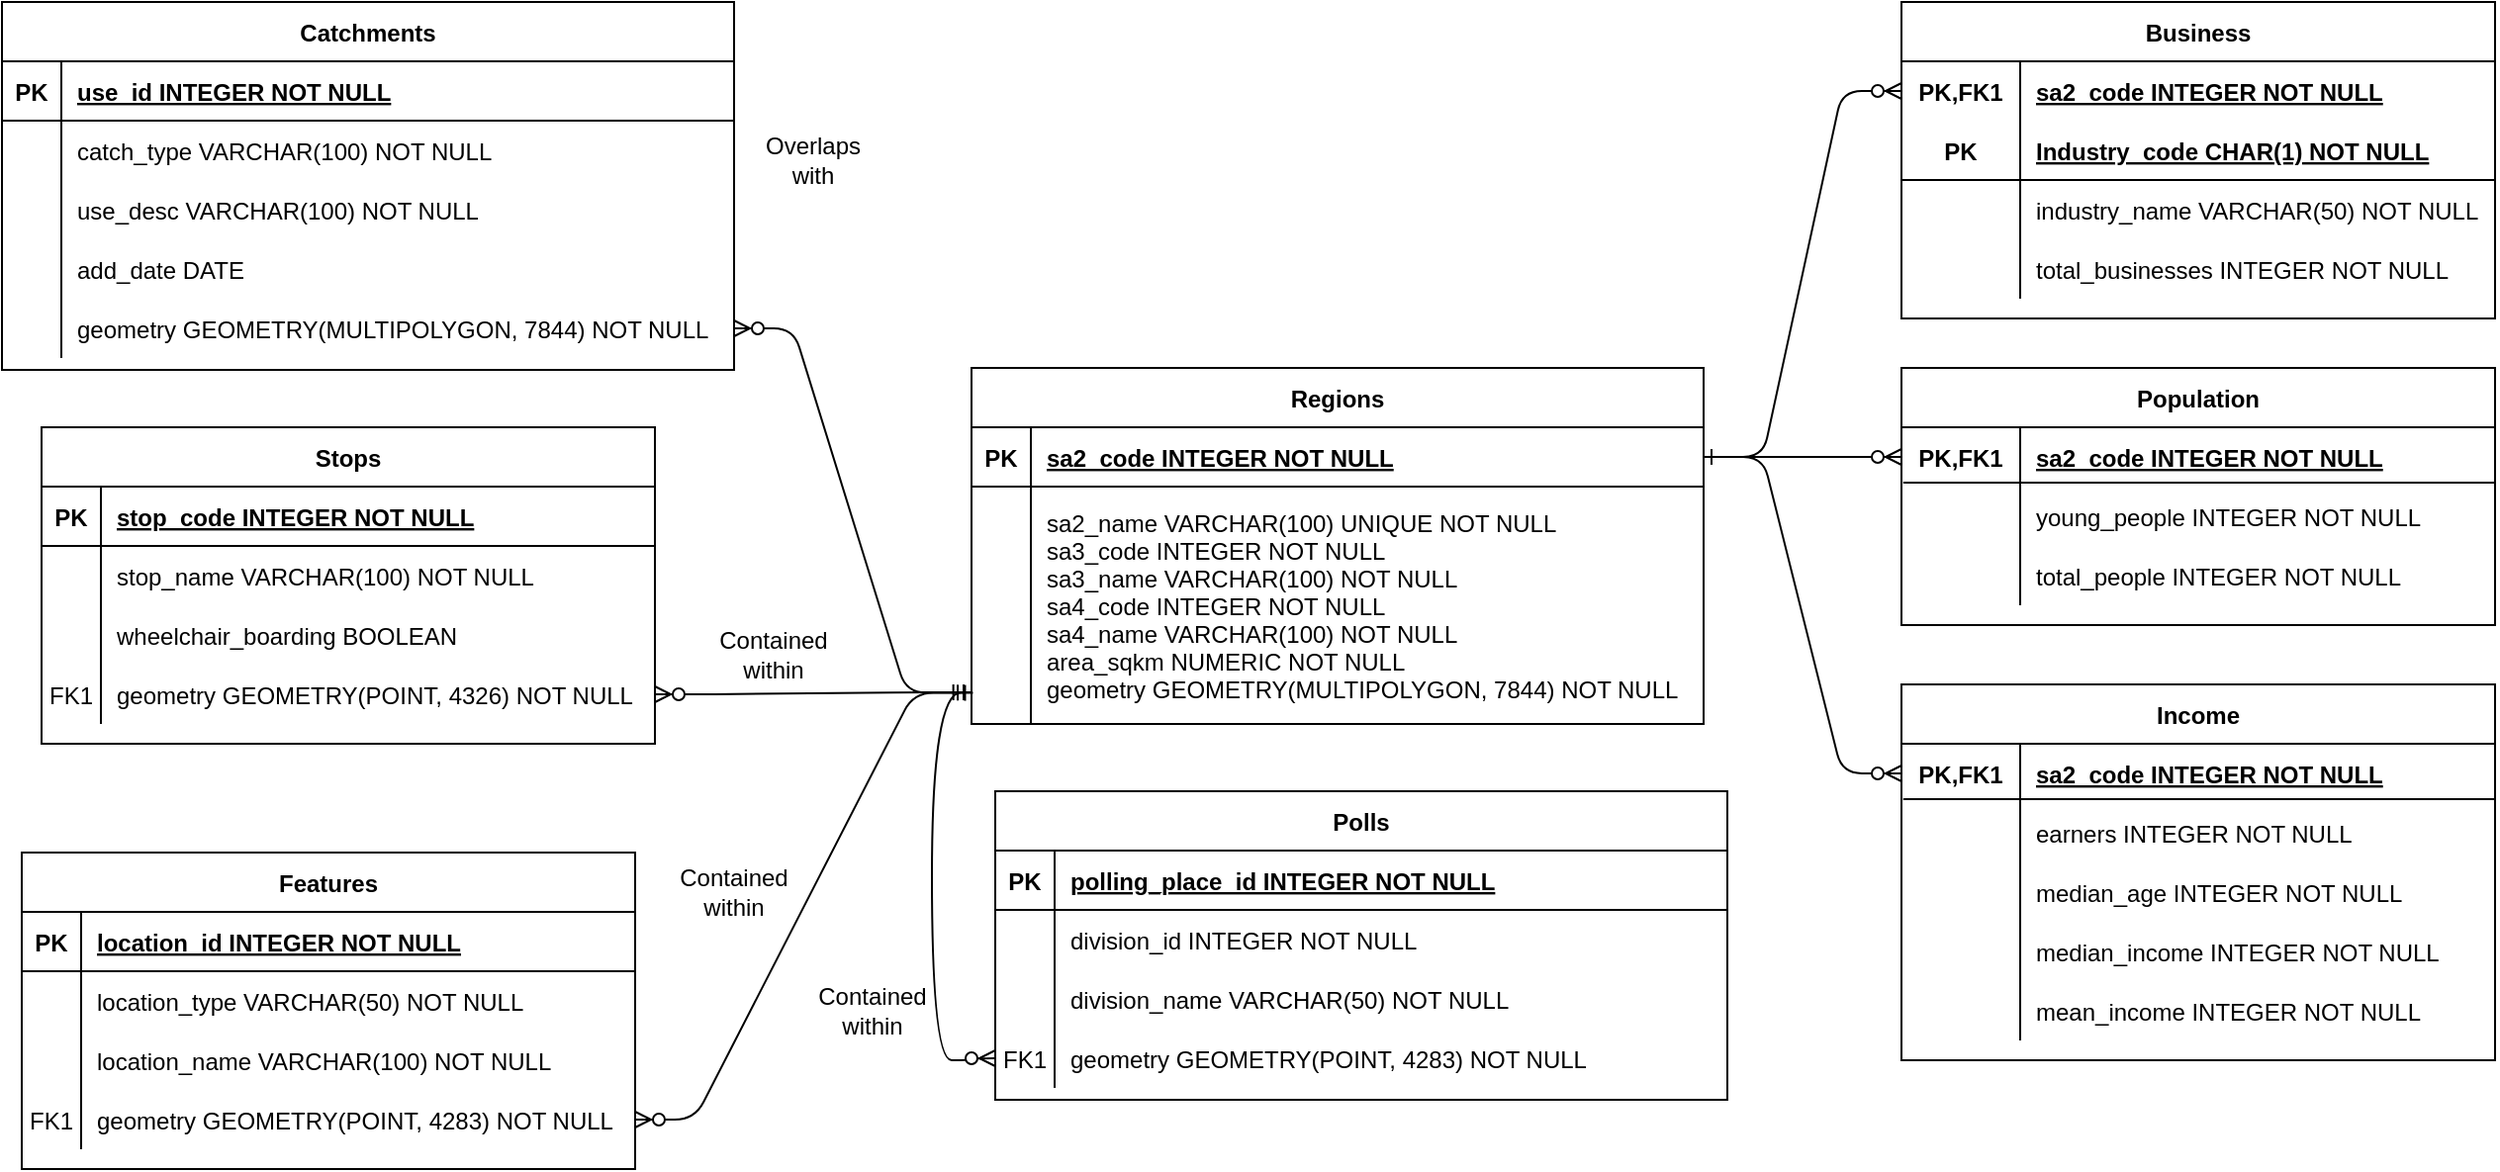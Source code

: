 <mxfile version="21.3.2" type="device">
  <diagram id="R2lEEEUBdFMjLlhIrx00" name="Page-1">
    <mxGraphModel dx="1089" dy="834" grid="1" gridSize="10" guides="1" tooltips="1" connect="1" arrows="1" fold="1" page="1" pageScale="1" pageWidth="1654" pageHeight="1169" math="0" shadow="0" extFonts="Permanent Marker^https://fonts.googleapis.com/css?family=Permanent+Marker">
      <root>
        <mxCell id="0" />
        <mxCell id="1" parent="0" />
        <mxCell id="C-vyLk0tnHw3VtMMgP7b-1" value="" style="edgeStyle=entityRelationEdgeStyle;endArrow=ERzeroToMany;startArrow=ERone;endFill=1;startFill=0;entryX=0;entryY=0.5;entryDx=0;entryDy=0;" parent="1" source="C-vyLk0tnHw3VtMMgP7b-24" target="E_zXotkTotf-3csgCDuU-14" edge="1">
          <mxGeometry width="100" height="100" relative="1" as="geometry">
            <mxPoint x="340" y="1080" as="sourcePoint" />
            <mxPoint x="560" y="525" as="targetPoint" />
          </mxGeometry>
        </mxCell>
        <mxCell id="C-vyLk0tnHw3VtMMgP7b-23" value="Regions" style="shape=table;startSize=30;container=1;collapsible=1;childLayout=tableLayout;fixedRows=1;rowLines=0;fontStyle=1;align=center;resizeLast=1;" parent="1" vertex="1">
          <mxGeometry x="630" y="370" width="370" height="180" as="geometry" />
        </mxCell>
        <mxCell id="C-vyLk0tnHw3VtMMgP7b-24" value="" style="shape=partialRectangle;collapsible=0;dropTarget=0;pointerEvents=0;fillColor=none;points=[[0,0.5],[1,0.5]];portConstraint=eastwest;top=0;left=0;right=0;bottom=1;" parent="C-vyLk0tnHw3VtMMgP7b-23" vertex="1">
          <mxGeometry y="30" width="370" height="30" as="geometry" />
        </mxCell>
        <mxCell id="C-vyLk0tnHw3VtMMgP7b-25" value="PK" style="shape=partialRectangle;overflow=hidden;connectable=0;fillColor=none;top=0;left=0;bottom=0;right=0;fontStyle=1;" parent="C-vyLk0tnHw3VtMMgP7b-24" vertex="1">
          <mxGeometry width="30" height="30" as="geometry">
            <mxRectangle width="30" height="30" as="alternateBounds" />
          </mxGeometry>
        </mxCell>
        <mxCell id="C-vyLk0tnHw3VtMMgP7b-26" value="sa2_code INTEGER NOT NULL " style="shape=partialRectangle;overflow=hidden;connectable=0;fillColor=none;top=0;left=0;bottom=0;right=0;align=left;spacingLeft=6;fontStyle=5;" parent="C-vyLk0tnHw3VtMMgP7b-24" vertex="1">
          <mxGeometry x="30" width="340" height="30" as="geometry">
            <mxRectangle width="340" height="30" as="alternateBounds" />
          </mxGeometry>
        </mxCell>
        <mxCell id="C-vyLk0tnHw3VtMMgP7b-27" value="" style="shape=partialRectangle;collapsible=0;dropTarget=0;pointerEvents=0;fillColor=none;points=[[0,0.5],[1,0.5]];portConstraint=eastwest;top=0;left=0;right=0;bottom=0;" parent="C-vyLk0tnHw3VtMMgP7b-23" vertex="1">
          <mxGeometry y="60" width="370" height="120" as="geometry" />
        </mxCell>
        <mxCell id="C-vyLk0tnHw3VtMMgP7b-28" value="" style="shape=partialRectangle;overflow=hidden;connectable=0;fillColor=none;top=0;left=0;bottom=0;right=0;" parent="C-vyLk0tnHw3VtMMgP7b-27" vertex="1">
          <mxGeometry width="30" height="120" as="geometry">
            <mxRectangle width="30" height="120" as="alternateBounds" />
          </mxGeometry>
        </mxCell>
        <mxCell id="C-vyLk0tnHw3VtMMgP7b-29" value="sa2_name VARCHAR(100) UNIQUE NOT NULL&#xa;sa3_code INTEGER NOT NULL&#xa;sa3_name VARCHAR(100) NOT NULL&#xa;sa4_code INTEGER NOT NULL&#xa;sa4_name VARCHAR(100) NOT NULL&#xa;area_sqkm NUMERIC NOT NULL&#xa;geometry GEOMETRY(MULTIPOLYGON, 7844) NOT NULL" style="shape=partialRectangle;overflow=hidden;connectable=0;fillColor=none;top=0;left=0;bottom=0;right=0;align=left;spacingLeft=6;" parent="C-vyLk0tnHw3VtMMgP7b-27" vertex="1">
          <mxGeometry x="30" width="340" height="120" as="geometry">
            <mxRectangle width="340" height="120" as="alternateBounds" />
          </mxGeometry>
        </mxCell>
        <mxCell id="E_zXotkTotf-3csgCDuU-13" value="Business" style="shape=table;startSize=30;container=1;collapsible=1;childLayout=tableLayout;fixedRows=1;rowLines=0;fontStyle=1;align=center;resizeLast=1;" parent="1" vertex="1">
          <mxGeometry x="1100" y="185" width="300" height="160" as="geometry" />
        </mxCell>
        <mxCell id="E_zXotkTotf-3csgCDuU-14" value="" style="shape=tableRow;horizontal=0;startSize=0;swimlaneHead=0;swimlaneBody=0;fillColor=none;collapsible=0;dropTarget=0;points=[[0,0.5],[1,0.5]];portConstraint=eastwest;top=0;left=0;right=0;bottom=0;" parent="E_zXotkTotf-3csgCDuU-13" vertex="1">
          <mxGeometry y="30" width="300" height="30" as="geometry" />
        </mxCell>
        <mxCell id="E_zXotkTotf-3csgCDuU-15" value="PK,FK1" style="shape=partialRectangle;connectable=0;fillColor=none;top=0;left=0;bottom=0;right=0;fontStyle=1;overflow=hidden;" parent="E_zXotkTotf-3csgCDuU-14" vertex="1">
          <mxGeometry width="60" height="30" as="geometry">
            <mxRectangle width="60" height="30" as="alternateBounds" />
          </mxGeometry>
        </mxCell>
        <mxCell id="E_zXotkTotf-3csgCDuU-16" value="sa2_code INTEGER NOT NULL" style="shape=partialRectangle;connectable=0;fillColor=none;top=0;left=0;bottom=0;right=0;align=left;spacingLeft=6;fontStyle=5;overflow=hidden;" parent="E_zXotkTotf-3csgCDuU-14" vertex="1">
          <mxGeometry x="60" width="240" height="30" as="geometry">
            <mxRectangle width="240" height="30" as="alternateBounds" />
          </mxGeometry>
        </mxCell>
        <mxCell id="E_zXotkTotf-3csgCDuU-17" value="" style="shape=tableRow;horizontal=0;startSize=0;swimlaneHead=0;swimlaneBody=0;fillColor=none;collapsible=0;dropTarget=0;points=[[0,0.5],[1,0.5]];portConstraint=eastwest;top=0;left=0;right=0;bottom=1;" parent="E_zXotkTotf-3csgCDuU-13" vertex="1">
          <mxGeometry y="60" width="300" height="30" as="geometry" />
        </mxCell>
        <mxCell id="E_zXotkTotf-3csgCDuU-18" value="PK" style="shape=partialRectangle;connectable=0;fillColor=none;top=0;left=0;bottom=0;right=0;fontStyle=1;overflow=hidden;" parent="E_zXotkTotf-3csgCDuU-17" vertex="1">
          <mxGeometry width="60" height="30" as="geometry">
            <mxRectangle width="60" height="30" as="alternateBounds" />
          </mxGeometry>
        </mxCell>
        <mxCell id="E_zXotkTotf-3csgCDuU-19" value="Industry_code CHAR(1) NOT NULL" style="shape=partialRectangle;connectable=0;fillColor=none;top=0;left=0;bottom=0;right=0;align=left;spacingLeft=6;fontStyle=5;overflow=hidden;" parent="E_zXotkTotf-3csgCDuU-17" vertex="1">
          <mxGeometry x="60" width="240" height="30" as="geometry">
            <mxRectangle width="240" height="30" as="alternateBounds" />
          </mxGeometry>
        </mxCell>
        <mxCell id="E_zXotkTotf-3csgCDuU-20" value="" style="shape=tableRow;horizontal=0;startSize=0;swimlaneHead=0;swimlaneBody=0;fillColor=none;collapsible=0;dropTarget=0;points=[[0,0.5],[1,0.5]];portConstraint=eastwest;top=0;left=0;right=0;bottom=0;" parent="E_zXotkTotf-3csgCDuU-13" vertex="1">
          <mxGeometry y="90" width="300" height="30" as="geometry" />
        </mxCell>
        <mxCell id="E_zXotkTotf-3csgCDuU-21" value="" style="shape=partialRectangle;connectable=0;fillColor=none;top=0;left=0;bottom=0;right=0;editable=1;overflow=hidden;" parent="E_zXotkTotf-3csgCDuU-20" vertex="1">
          <mxGeometry width="60" height="30" as="geometry">
            <mxRectangle width="60" height="30" as="alternateBounds" />
          </mxGeometry>
        </mxCell>
        <mxCell id="E_zXotkTotf-3csgCDuU-22" value="industry_name VARCHAR(50) NOT NULL" style="shape=partialRectangle;connectable=0;fillColor=none;top=0;left=0;bottom=0;right=0;align=left;spacingLeft=6;overflow=hidden;" parent="E_zXotkTotf-3csgCDuU-20" vertex="1">
          <mxGeometry x="60" width="240" height="30" as="geometry">
            <mxRectangle width="240" height="30" as="alternateBounds" />
          </mxGeometry>
        </mxCell>
        <mxCell id="E_zXotkTotf-3csgCDuU-23" value="" style="shape=tableRow;horizontal=0;startSize=0;swimlaneHead=0;swimlaneBody=0;fillColor=none;collapsible=0;dropTarget=0;points=[[0,0.5],[1,0.5]];portConstraint=eastwest;top=0;left=0;right=0;bottom=0;" parent="E_zXotkTotf-3csgCDuU-13" vertex="1">
          <mxGeometry y="120" width="300" height="30" as="geometry" />
        </mxCell>
        <mxCell id="E_zXotkTotf-3csgCDuU-24" value="" style="shape=partialRectangle;connectable=0;fillColor=none;top=0;left=0;bottom=0;right=0;editable=1;overflow=hidden;" parent="E_zXotkTotf-3csgCDuU-23" vertex="1">
          <mxGeometry width="60" height="30" as="geometry">
            <mxRectangle width="60" height="30" as="alternateBounds" />
          </mxGeometry>
        </mxCell>
        <mxCell id="E_zXotkTotf-3csgCDuU-25" value="total_businesses INTEGER NOT NULL" style="shape=partialRectangle;connectable=0;fillColor=none;top=0;left=0;bottom=0;right=0;align=left;spacingLeft=6;overflow=hidden;" parent="E_zXotkTotf-3csgCDuU-23" vertex="1">
          <mxGeometry x="60" width="240" height="30" as="geometry">
            <mxRectangle width="240" height="30" as="alternateBounds" />
          </mxGeometry>
        </mxCell>
        <mxCell id="E_zXotkTotf-3csgCDuU-26" value="Stops" style="shape=table;startSize=30;container=1;collapsible=1;childLayout=tableLayout;fixedRows=1;rowLines=0;fontStyle=1;align=center;resizeLast=1;" parent="1" vertex="1">
          <mxGeometry x="160" y="400" width="310" height="160" as="geometry" />
        </mxCell>
        <mxCell id="E_zXotkTotf-3csgCDuU-27" value="" style="shape=tableRow;horizontal=0;startSize=0;swimlaneHead=0;swimlaneBody=0;fillColor=none;collapsible=0;dropTarget=0;points=[[0,0.5],[1,0.5]];portConstraint=eastwest;top=0;left=0;right=0;bottom=1;" parent="E_zXotkTotf-3csgCDuU-26" vertex="1">
          <mxGeometry y="30" width="310" height="30" as="geometry" />
        </mxCell>
        <mxCell id="E_zXotkTotf-3csgCDuU-28" value="PK" style="shape=partialRectangle;connectable=0;fillColor=none;top=0;left=0;bottom=0;right=0;fontStyle=1;overflow=hidden;" parent="E_zXotkTotf-3csgCDuU-27" vertex="1">
          <mxGeometry width="30" height="30" as="geometry">
            <mxRectangle width="30" height="30" as="alternateBounds" />
          </mxGeometry>
        </mxCell>
        <mxCell id="E_zXotkTotf-3csgCDuU-29" value="stop_code INTEGER NOT NULL" style="shape=partialRectangle;connectable=0;fillColor=none;top=0;left=0;bottom=0;right=0;align=left;spacingLeft=6;fontStyle=5;overflow=hidden;" parent="E_zXotkTotf-3csgCDuU-27" vertex="1">
          <mxGeometry x="30" width="280" height="30" as="geometry">
            <mxRectangle width="280" height="30" as="alternateBounds" />
          </mxGeometry>
        </mxCell>
        <mxCell id="E_zXotkTotf-3csgCDuU-30" value="" style="shape=tableRow;horizontal=0;startSize=0;swimlaneHead=0;swimlaneBody=0;fillColor=none;collapsible=0;dropTarget=0;points=[[0,0.5],[1,0.5]];portConstraint=eastwest;top=0;left=0;right=0;bottom=0;" parent="E_zXotkTotf-3csgCDuU-26" vertex="1">
          <mxGeometry y="60" width="310" height="30" as="geometry" />
        </mxCell>
        <mxCell id="E_zXotkTotf-3csgCDuU-31" value="" style="shape=partialRectangle;connectable=0;fillColor=none;top=0;left=0;bottom=0;right=0;editable=1;overflow=hidden;" parent="E_zXotkTotf-3csgCDuU-30" vertex="1">
          <mxGeometry width="30" height="30" as="geometry">
            <mxRectangle width="30" height="30" as="alternateBounds" />
          </mxGeometry>
        </mxCell>
        <mxCell id="E_zXotkTotf-3csgCDuU-32" value="stop_name VARCHAR(100) NOT NULL" style="shape=partialRectangle;connectable=0;fillColor=none;top=0;left=0;bottom=0;right=0;align=left;spacingLeft=6;overflow=hidden;" parent="E_zXotkTotf-3csgCDuU-30" vertex="1">
          <mxGeometry x="30" width="280" height="30" as="geometry">
            <mxRectangle width="280" height="30" as="alternateBounds" />
          </mxGeometry>
        </mxCell>
        <mxCell id="E_zXotkTotf-3csgCDuU-33" value="" style="shape=tableRow;horizontal=0;startSize=0;swimlaneHead=0;swimlaneBody=0;fillColor=none;collapsible=0;dropTarget=0;points=[[0,0.5],[1,0.5]];portConstraint=eastwest;top=0;left=0;right=0;bottom=0;" parent="E_zXotkTotf-3csgCDuU-26" vertex="1">
          <mxGeometry y="90" width="310" height="30" as="geometry" />
        </mxCell>
        <mxCell id="E_zXotkTotf-3csgCDuU-34" value="" style="shape=partialRectangle;connectable=0;fillColor=none;top=0;left=0;bottom=0;right=0;editable=1;overflow=hidden;" parent="E_zXotkTotf-3csgCDuU-33" vertex="1">
          <mxGeometry width="30" height="30" as="geometry">
            <mxRectangle width="30" height="30" as="alternateBounds" />
          </mxGeometry>
        </mxCell>
        <mxCell id="E_zXotkTotf-3csgCDuU-35" value="wheelchair_boarding BOOLEAN" style="shape=partialRectangle;connectable=0;fillColor=none;top=0;left=0;bottom=0;right=0;align=left;spacingLeft=6;overflow=hidden;" parent="E_zXotkTotf-3csgCDuU-33" vertex="1">
          <mxGeometry x="30" width="280" height="30" as="geometry">
            <mxRectangle width="280" height="30" as="alternateBounds" />
          </mxGeometry>
        </mxCell>
        <mxCell id="E_zXotkTotf-3csgCDuU-36" value="" style="shape=tableRow;horizontal=0;startSize=0;swimlaneHead=0;swimlaneBody=0;fillColor=none;collapsible=0;dropTarget=0;points=[[0,0.5],[1,0.5]];portConstraint=eastwest;top=0;left=0;right=0;bottom=0;" parent="E_zXotkTotf-3csgCDuU-26" vertex="1">
          <mxGeometry y="120" width="310" height="30" as="geometry" />
        </mxCell>
        <mxCell id="E_zXotkTotf-3csgCDuU-37" value="FK1" style="shape=partialRectangle;connectable=0;fillColor=none;top=0;left=0;bottom=0;right=0;editable=1;overflow=hidden;" parent="E_zXotkTotf-3csgCDuU-36" vertex="1">
          <mxGeometry width="30" height="30" as="geometry">
            <mxRectangle width="30" height="30" as="alternateBounds" />
          </mxGeometry>
        </mxCell>
        <mxCell id="E_zXotkTotf-3csgCDuU-38" value="geometry GEOMETRY(POINT, 4326) NOT NULL" style="shape=partialRectangle;connectable=0;fillColor=none;top=0;left=0;bottom=0;right=0;align=left;spacingLeft=6;overflow=hidden;" parent="E_zXotkTotf-3csgCDuU-36" vertex="1">
          <mxGeometry x="30" width="280" height="30" as="geometry">
            <mxRectangle width="280" height="30" as="alternateBounds" />
          </mxGeometry>
        </mxCell>
        <mxCell id="E_zXotkTotf-3csgCDuU-39" value="" style="edgeStyle=entityRelationEdgeStyle;endArrow=ERzeroToMany;startArrow=ERone;endFill=1;startFill=0;entryX=1;entryY=0.5;entryDx=0;entryDy=0;exitX=0;exitY=0.867;exitDx=0;exitDy=0;exitPerimeter=0;" parent="1" source="C-vyLk0tnHw3VtMMgP7b-27" target="E_zXotkTotf-3csgCDuU-36" edge="1">
          <mxGeometry width="100" height="100" relative="1" as="geometry">
            <mxPoint x="60" y="680" as="sourcePoint" />
            <mxPoint x="120" y="760" as="targetPoint" />
          </mxGeometry>
        </mxCell>
        <mxCell id="E_zXotkTotf-3csgCDuU-40" value="Catchments" style="shape=table;startSize=30;container=1;collapsible=1;childLayout=tableLayout;fixedRows=1;rowLines=0;fontStyle=1;align=center;resizeLast=1;" parent="1" vertex="1">
          <mxGeometry x="140" y="185" width="370" height="186" as="geometry" />
        </mxCell>
        <mxCell id="E_zXotkTotf-3csgCDuU-41" value="" style="shape=tableRow;horizontal=0;startSize=0;swimlaneHead=0;swimlaneBody=0;fillColor=none;collapsible=0;dropTarget=0;points=[[0,0.5],[1,0.5]];portConstraint=eastwest;top=0;left=0;right=0;bottom=1;" parent="E_zXotkTotf-3csgCDuU-40" vertex="1">
          <mxGeometry y="30" width="370" height="30" as="geometry" />
        </mxCell>
        <mxCell id="E_zXotkTotf-3csgCDuU-42" value="PK" style="shape=partialRectangle;connectable=0;fillColor=none;top=0;left=0;bottom=0;right=0;fontStyle=1;overflow=hidden;" parent="E_zXotkTotf-3csgCDuU-41" vertex="1">
          <mxGeometry width="30" height="30" as="geometry">
            <mxRectangle width="30" height="30" as="alternateBounds" />
          </mxGeometry>
        </mxCell>
        <mxCell id="E_zXotkTotf-3csgCDuU-43" value="use_id INTEGER NOT NULL" style="shape=partialRectangle;connectable=0;fillColor=none;top=0;left=0;bottom=0;right=0;align=left;spacingLeft=6;fontStyle=5;overflow=hidden;" parent="E_zXotkTotf-3csgCDuU-41" vertex="1">
          <mxGeometry x="30" width="340" height="30" as="geometry">
            <mxRectangle width="340" height="30" as="alternateBounds" />
          </mxGeometry>
        </mxCell>
        <mxCell id="E_zXotkTotf-3csgCDuU-44" value="" style="shape=tableRow;horizontal=0;startSize=0;swimlaneHead=0;swimlaneBody=0;fillColor=none;collapsible=0;dropTarget=0;points=[[0,0.5],[1,0.5]];portConstraint=eastwest;top=0;left=0;right=0;bottom=0;" parent="E_zXotkTotf-3csgCDuU-40" vertex="1">
          <mxGeometry y="60" width="370" height="30" as="geometry" />
        </mxCell>
        <mxCell id="E_zXotkTotf-3csgCDuU-45" value="" style="shape=partialRectangle;connectable=0;fillColor=none;top=0;left=0;bottom=0;right=0;editable=1;overflow=hidden;" parent="E_zXotkTotf-3csgCDuU-44" vertex="1">
          <mxGeometry width="30" height="30" as="geometry">
            <mxRectangle width="30" height="30" as="alternateBounds" />
          </mxGeometry>
        </mxCell>
        <mxCell id="E_zXotkTotf-3csgCDuU-46" value="catch_type VARCHAR(100) NOT NULL" style="shape=partialRectangle;connectable=0;fillColor=none;top=0;left=0;bottom=0;right=0;align=left;spacingLeft=6;overflow=hidden;" parent="E_zXotkTotf-3csgCDuU-44" vertex="1">
          <mxGeometry x="30" width="340" height="30" as="geometry">
            <mxRectangle width="340" height="30" as="alternateBounds" />
          </mxGeometry>
        </mxCell>
        <mxCell id="E_zXotkTotf-3csgCDuU-47" value="" style="shape=tableRow;horizontal=0;startSize=0;swimlaneHead=0;swimlaneBody=0;fillColor=none;collapsible=0;dropTarget=0;points=[[0,0.5],[1,0.5]];portConstraint=eastwest;top=0;left=0;right=0;bottom=0;" parent="E_zXotkTotf-3csgCDuU-40" vertex="1">
          <mxGeometry y="90" width="370" height="30" as="geometry" />
        </mxCell>
        <mxCell id="E_zXotkTotf-3csgCDuU-48" value="" style="shape=partialRectangle;connectable=0;fillColor=none;top=0;left=0;bottom=0;right=0;editable=1;overflow=hidden;" parent="E_zXotkTotf-3csgCDuU-47" vertex="1">
          <mxGeometry width="30" height="30" as="geometry">
            <mxRectangle width="30" height="30" as="alternateBounds" />
          </mxGeometry>
        </mxCell>
        <mxCell id="E_zXotkTotf-3csgCDuU-49" value="use_desc VARCHAR(100) NOT NULL" style="shape=partialRectangle;connectable=0;fillColor=none;top=0;left=0;bottom=0;right=0;align=left;spacingLeft=6;overflow=hidden;" parent="E_zXotkTotf-3csgCDuU-47" vertex="1">
          <mxGeometry x="30" width="340" height="30" as="geometry">
            <mxRectangle width="340" height="30" as="alternateBounds" />
          </mxGeometry>
        </mxCell>
        <mxCell id="E_zXotkTotf-3csgCDuU-50" value="" style="shape=tableRow;horizontal=0;startSize=0;swimlaneHead=0;swimlaneBody=0;fillColor=none;collapsible=0;dropTarget=0;points=[[0,0.5],[1,0.5]];portConstraint=eastwest;top=0;left=0;right=0;bottom=0;" parent="E_zXotkTotf-3csgCDuU-40" vertex="1">
          <mxGeometry y="120" width="370" height="30" as="geometry" />
        </mxCell>
        <mxCell id="E_zXotkTotf-3csgCDuU-51" value="" style="shape=partialRectangle;connectable=0;fillColor=none;top=0;left=0;bottom=0;right=0;editable=1;overflow=hidden;" parent="E_zXotkTotf-3csgCDuU-50" vertex="1">
          <mxGeometry width="30" height="30" as="geometry">
            <mxRectangle width="30" height="30" as="alternateBounds" />
          </mxGeometry>
        </mxCell>
        <mxCell id="E_zXotkTotf-3csgCDuU-52" value="add_date DATE" style="shape=partialRectangle;connectable=0;fillColor=none;top=0;left=0;bottom=0;right=0;align=left;spacingLeft=6;overflow=hidden;" parent="E_zXotkTotf-3csgCDuU-50" vertex="1">
          <mxGeometry x="30" width="340" height="30" as="geometry">
            <mxRectangle width="340" height="30" as="alternateBounds" />
          </mxGeometry>
        </mxCell>
        <mxCell id="E_zXotkTotf-3csgCDuU-53" value="" style="shape=tableRow;horizontal=0;startSize=0;swimlaneHead=0;swimlaneBody=0;fillColor=none;collapsible=0;dropTarget=0;points=[[0,0.5],[1,0.5]];portConstraint=eastwest;top=0;left=0;right=0;bottom=0;" parent="E_zXotkTotf-3csgCDuU-40" vertex="1">
          <mxGeometry y="150" width="370" height="30" as="geometry" />
        </mxCell>
        <mxCell id="E_zXotkTotf-3csgCDuU-54" value="" style="shape=partialRectangle;connectable=0;fillColor=none;top=0;left=0;bottom=0;right=0;editable=1;overflow=hidden;" parent="E_zXotkTotf-3csgCDuU-53" vertex="1">
          <mxGeometry width="30" height="30" as="geometry">
            <mxRectangle width="30" height="30" as="alternateBounds" />
          </mxGeometry>
        </mxCell>
        <mxCell id="E_zXotkTotf-3csgCDuU-55" value="geometry GEOMETRY(MULTIPOLYGON, 7844) NOT NULL" style="shape=partialRectangle;connectable=0;fillColor=none;top=0;left=0;bottom=0;right=0;align=left;spacingLeft=6;overflow=hidden;" parent="E_zXotkTotf-3csgCDuU-53" vertex="1">
          <mxGeometry x="30" width="340" height="30" as="geometry">
            <mxRectangle width="340" height="30" as="alternateBounds" />
          </mxGeometry>
        </mxCell>
        <mxCell id="E_zXotkTotf-3csgCDuU-56" value="" style="edgeStyle=entityRelationEdgeStyle;endArrow=ERzeroToMany;startArrow=ERone;endFill=1;startFill=0;entryX=1;entryY=0.5;entryDx=0;entryDy=0;exitX=-0.008;exitY=0.868;exitDx=0;exitDy=0;exitPerimeter=0;" parent="1" source="C-vyLk0tnHw3VtMMgP7b-27" target="E_zXotkTotf-3csgCDuU-53" edge="1">
          <mxGeometry width="100" height="100" relative="1" as="geometry">
            <mxPoint x="510" y="780" as="sourcePoint" />
            <mxPoint x="430" y="780.96" as="targetPoint" />
          </mxGeometry>
        </mxCell>
        <mxCell id="E_zXotkTotf-3csgCDuU-57" value="Contained within" style="text;html=1;strokeColor=none;fillColor=none;align=center;verticalAlign=middle;whiteSpace=wrap;rounded=0;" parent="1" vertex="1">
          <mxGeometry x="500" y="500" width="60" height="30" as="geometry" />
        </mxCell>
        <mxCell id="E_zXotkTotf-3csgCDuU-58" value="Overlaps with" style="text;html=1;strokeColor=none;fillColor=none;align=center;verticalAlign=middle;whiteSpace=wrap;rounded=0;" parent="1" vertex="1">
          <mxGeometry x="520" y="250" width="60" height="30" as="geometry" />
        </mxCell>
        <mxCell id="E_zXotkTotf-3csgCDuU-72" value="Population" style="shape=table;startSize=30;container=1;collapsible=1;childLayout=tableLayout;fixedRows=1;rowLines=0;fontStyle=1;align=center;resizeLast=1;" parent="1" vertex="1">
          <mxGeometry x="1100" y="370" width="300" height="130" as="geometry" />
        </mxCell>
        <mxCell id="E_zXotkTotf-3csgCDuU-73" value="" style="shape=tableRow;horizontal=0;startSize=0;swimlaneHead=0;swimlaneBody=0;fillColor=none;collapsible=0;dropTarget=0;points=[[0,0.5],[1,0.5]];portConstraint=eastwest;top=0;left=0;right=0;bottom=0;" parent="E_zXotkTotf-3csgCDuU-72" vertex="1">
          <mxGeometry y="30" width="300" height="30" as="geometry" />
        </mxCell>
        <mxCell id="E_zXotkTotf-3csgCDuU-74" value="PK,FK1" style="shape=partialRectangle;connectable=0;fillColor=none;top=0;left=0;bottom=0;right=0;fontStyle=1;overflow=hidden;" parent="E_zXotkTotf-3csgCDuU-73" vertex="1">
          <mxGeometry width="60" height="30" as="geometry">
            <mxRectangle width="60" height="30" as="alternateBounds" />
          </mxGeometry>
        </mxCell>
        <mxCell id="E_zXotkTotf-3csgCDuU-75" value="sa2_code INTEGER NOT NULL" style="shape=partialRectangle;connectable=0;fillColor=none;top=0;left=0;bottom=0;right=0;align=left;spacingLeft=6;fontStyle=5;overflow=hidden;" parent="E_zXotkTotf-3csgCDuU-73" vertex="1">
          <mxGeometry x="60" width="240" height="30" as="geometry">
            <mxRectangle width="240" height="30" as="alternateBounds" />
          </mxGeometry>
        </mxCell>
        <mxCell id="E_zXotkTotf-3csgCDuU-79" value="" style="shape=tableRow;horizontal=0;startSize=0;swimlaneHead=0;swimlaneBody=0;fillColor=none;collapsible=0;dropTarget=0;points=[[0,0.5],[1,0.5]];portConstraint=eastwest;top=0;left=0;right=0;bottom=0;" parent="E_zXotkTotf-3csgCDuU-72" vertex="1">
          <mxGeometry y="60" width="300" height="30" as="geometry" />
        </mxCell>
        <mxCell id="E_zXotkTotf-3csgCDuU-80" value="" style="shape=partialRectangle;connectable=0;fillColor=none;top=0;left=0;bottom=0;right=0;editable=1;overflow=hidden;" parent="E_zXotkTotf-3csgCDuU-79" vertex="1">
          <mxGeometry width="60" height="30" as="geometry">
            <mxRectangle width="60" height="30" as="alternateBounds" />
          </mxGeometry>
        </mxCell>
        <mxCell id="E_zXotkTotf-3csgCDuU-81" value="young_people INTEGER NOT NULL" style="shape=partialRectangle;connectable=0;fillColor=none;top=0;left=0;bottom=0;right=0;align=left;spacingLeft=6;overflow=hidden;" parent="E_zXotkTotf-3csgCDuU-79" vertex="1">
          <mxGeometry x="60" width="240" height="30" as="geometry">
            <mxRectangle width="240" height="30" as="alternateBounds" />
          </mxGeometry>
        </mxCell>
        <mxCell id="E_zXotkTotf-3csgCDuU-82" value="" style="shape=tableRow;horizontal=0;startSize=0;swimlaneHead=0;swimlaneBody=0;fillColor=none;collapsible=0;dropTarget=0;points=[[0,0.5],[1,0.5]];portConstraint=eastwest;top=0;left=0;right=0;bottom=0;" parent="E_zXotkTotf-3csgCDuU-72" vertex="1">
          <mxGeometry y="90" width="300" height="30" as="geometry" />
        </mxCell>
        <mxCell id="E_zXotkTotf-3csgCDuU-83" value="" style="shape=partialRectangle;connectable=0;fillColor=none;top=0;left=0;bottom=0;right=0;editable=1;overflow=hidden;" parent="E_zXotkTotf-3csgCDuU-82" vertex="1">
          <mxGeometry width="60" height="30" as="geometry">
            <mxRectangle width="60" height="30" as="alternateBounds" />
          </mxGeometry>
        </mxCell>
        <mxCell id="E_zXotkTotf-3csgCDuU-84" value="total_people INTEGER NOT NULL" style="shape=partialRectangle;connectable=0;fillColor=none;top=0;left=0;bottom=0;right=0;align=left;spacingLeft=6;overflow=hidden;" parent="E_zXotkTotf-3csgCDuU-82" vertex="1">
          <mxGeometry x="60" width="240" height="30" as="geometry">
            <mxRectangle width="240" height="30" as="alternateBounds" />
          </mxGeometry>
        </mxCell>
        <mxCell id="E_zXotkTotf-3csgCDuU-85" value="" style="endArrow=none;html=1;rounded=0;exitX=0.003;exitY=-0.067;exitDx=0;exitDy=0;exitPerimeter=0;" parent="E_zXotkTotf-3csgCDuU-72" source="E_zXotkTotf-3csgCDuU-79" edge="1">
          <mxGeometry width="50" height="50" relative="1" as="geometry">
            <mxPoint x="40" y="75" as="sourcePoint" />
            <mxPoint x="300" y="58" as="targetPoint" />
          </mxGeometry>
        </mxCell>
        <mxCell id="E_zXotkTotf-3csgCDuU-86" value="" style="edgeStyle=entityRelationEdgeStyle;endArrow=ERzeroToMany;startArrow=ERone;endFill=1;startFill=0;entryX=0;entryY=0.5;entryDx=0;entryDy=0;exitX=1;exitY=0.5;exitDx=0;exitDy=0;" parent="1" source="C-vyLk0tnHw3VtMMgP7b-24" target="E_zXotkTotf-3csgCDuU-73" edge="1">
          <mxGeometry width="100" height="100" relative="1" as="geometry">
            <mxPoint x="910" y="620" as="sourcePoint" />
            <mxPoint x="1030" y="650" as="targetPoint" />
          </mxGeometry>
        </mxCell>
        <mxCell id="E_zXotkTotf-3csgCDuU-87" value="Polls" style="shape=table;startSize=30;container=1;collapsible=1;childLayout=tableLayout;fixedRows=1;rowLines=0;fontStyle=1;align=center;resizeLast=1;" parent="1" vertex="1">
          <mxGeometry x="642" y="584" width="370" height="156" as="geometry" />
        </mxCell>
        <mxCell id="E_zXotkTotf-3csgCDuU-88" value="" style="shape=tableRow;horizontal=0;startSize=0;swimlaneHead=0;swimlaneBody=0;fillColor=none;collapsible=0;dropTarget=0;points=[[0,0.5],[1,0.5]];portConstraint=eastwest;top=0;left=0;right=0;bottom=1;" parent="E_zXotkTotf-3csgCDuU-87" vertex="1">
          <mxGeometry y="30" width="370" height="30" as="geometry" />
        </mxCell>
        <mxCell id="E_zXotkTotf-3csgCDuU-89" value="PK" style="shape=partialRectangle;connectable=0;fillColor=none;top=0;left=0;bottom=0;right=0;fontStyle=1;overflow=hidden;" parent="E_zXotkTotf-3csgCDuU-88" vertex="1">
          <mxGeometry width="30" height="30" as="geometry">
            <mxRectangle width="30" height="30" as="alternateBounds" />
          </mxGeometry>
        </mxCell>
        <mxCell id="E_zXotkTotf-3csgCDuU-90" value="polling_place_id INTEGER NOT NULL" style="shape=partialRectangle;connectable=0;fillColor=none;top=0;left=0;bottom=0;right=0;align=left;spacingLeft=6;fontStyle=5;overflow=hidden;" parent="E_zXotkTotf-3csgCDuU-88" vertex="1">
          <mxGeometry x="30" width="340" height="30" as="geometry">
            <mxRectangle width="340" height="30" as="alternateBounds" />
          </mxGeometry>
        </mxCell>
        <mxCell id="E_zXotkTotf-3csgCDuU-91" value="" style="shape=tableRow;horizontal=0;startSize=0;swimlaneHead=0;swimlaneBody=0;fillColor=none;collapsible=0;dropTarget=0;points=[[0,0.5],[1,0.5]];portConstraint=eastwest;top=0;left=0;right=0;bottom=0;" parent="E_zXotkTotf-3csgCDuU-87" vertex="1">
          <mxGeometry y="60" width="370" height="30" as="geometry" />
        </mxCell>
        <mxCell id="E_zXotkTotf-3csgCDuU-92" value="" style="shape=partialRectangle;connectable=0;fillColor=none;top=0;left=0;bottom=0;right=0;editable=1;overflow=hidden;" parent="E_zXotkTotf-3csgCDuU-91" vertex="1">
          <mxGeometry width="30" height="30" as="geometry">
            <mxRectangle width="30" height="30" as="alternateBounds" />
          </mxGeometry>
        </mxCell>
        <mxCell id="E_zXotkTotf-3csgCDuU-93" value="division_id INTEGER NOT NULL" style="shape=partialRectangle;connectable=0;fillColor=none;top=0;left=0;bottom=0;right=0;align=left;spacingLeft=6;overflow=hidden;" parent="E_zXotkTotf-3csgCDuU-91" vertex="1">
          <mxGeometry x="30" width="340" height="30" as="geometry">
            <mxRectangle width="340" height="30" as="alternateBounds" />
          </mxGeometry>
        </mxCell>
        <mxCell id="E_zXotkTotf-3csgCDuU-94" value="" style="shape=tableRow;horizontal=0;startSize=0;swimlaneHead=0;swimlaneBody=0;fillColor=none;collapsible=0;dropTarget=0;points=[[0,0.5],[1,0.5]];portConstraint=eastwest;top=0;left=0;right=0;bottom=0;" parent="E_zXotkTotf-3csgCDuU-87" vertex="1">
          <mxGeometry y="90" width="370" height="30" as="geometry" />
        </mxCell>
        <mxCell id="E_zXotkTotf-3csgCDuU-95" value="" style="shape=partialRectangle;connectable=0;fillColor=none;top=0;left=0;bottom=0;right=0;editable=1;overflow=hidden;" parent="E_zXotkTotf-3csgCDuU-94" vertex="1">
          <mxGeometry width="30" height="30" as="geometry">
            <mxRectangle width="30" height="30" as="alternateBounds" />
          </mxGeometry>
        </mxCell>
        <mxCell id="E_zXotkTotf-3csgCDuU-96" value="division_name VARCHAR(50) NOT NULL" style="shape=partialRectangle;connectable=0;fillColor=none;top=0;left=0;bottom=0;right=0;align=left;spacingLeft=6;overflow=hidden;" parent="E_zXotkTotf-3csgCDuU-94" vertex="1">
          <mxGeometry x="30" width="340" height="30" as="geometry">
            <mxRectangle width="340" height="30" as="alternateBounds" />
          </mxGeometry>
        </mxCell>
        <mxCell id="E_zXotkTotf-3csgCDuU-100" value="" style="shape=tableRow;horizontal=0;startSize=0;swimlaneHead=0;swimlaneBody=0;fillColor=none;collapsible=0;dropTarget=0;points=[[0,0.5],[1,0.5]];portConstraint=eastwest;top=0;left=0;right=0;bottom=0;" parent="E_zXotkTotf-3csgCDuU-87" vertex="1">
          <mxGeometry y="120" width="370" height="30" as="geometry" />
        </mxCell>
        <mxCell id="E_zXotkTotf-3csgCDuU-101" value="FK1" style="shape=partialRectangle;connectable=0;fillColor=none;top=0;left=0;bottom=0;right=0;editable=1;overflow=hidden;" parent="E_zXotkTotf-3csgCDuU-100" vertex="1">
          <mxGeometry width="30" height="30" as="geometry">
            <mxRectangle width="30" height="30" as="alternateBounds" />
          </mxGeometry>
        </mxCell>
        <mxCell id="E_zXotkTotf-3csgCDuU-102" value="geometry GEOMETRY(POINT, 4283) NOT NULL" style="shape=partialRectangle;connectable=0;fillColor=none;top=0;left=0;bottom=0;right=0;align=left;spacingLeft=6;overflow=hidden;" parent="E_zXotkTotf-3csgCDuU-100" vertex="1">
          <mxGeometry x="30" width="340" height="30" as="geometry">
            <mxRectangle width="340" height="30" as="alternateBounds" />
          </mxGeometry>
        </mxCell>
        <mxCell id="E_zXotkTotf-3csgCDuU-103" value="" style="edgeStyle=orthogonalEdgeStyle;endArrow=ERzeroToMany;startArrow=ERone;endFill=1;startFill=0;exitX=-0.014;exitY=0.867;exitDx=0;exitDy=0;exitPerimeter=0;curved=1;entryX=0;entryY=0.5;entryDx=0;entryDy=0;" parent="1" source="C-vyLk0tnHw3VtMMgP7b-27" target="E_zXotkTotf-3csgCDuU-100" edge="1">
          <mxGeometry width="100" height="100" relative="1" as="geometry">
            <mxPoint x="620" y="720" as="sourcePoint" />
            <mxPoint x="640" y="729" as="targetPoint" />
            <Array as="points">
              <mxPoint x="610" y="534" />
              <mxPoint x="610" y="720" />
              <mxPoint x="630" y="720" />
              <mxPoint x="630" y="719" />
            </Array>
          </mxGeometry>
        </mxCell>
        <mxCell id="E_zXotkTotf-3csgCDuU-104" value="Contained within" style="text;html=1;strokeColor=none;fillColor=none;align=center;verticalAlign=middle;whiteSpace=wrap;rounded=0;" parent="1" vertex="1">
          <mxGeometry x="550" y="680" width="60" height="30" as="geometry" />
        </mxCell>
        <mxCell id="ty-o4kSMQlixu3fufXDo-1" value="Features" style="shape=table;startSize=30;container=1;collapsible=1;childLayout=tableLayout;fixedRows=1;rowLines=0;fontStyle=1;align=center;resizeLast=1;" parent="1" vertex="1">
          <mxGeometry x="150" y="615" width="310" height="160" as="geometry" />
        </mxCell>
        <mxCell id="ty-o4kSMQlixu3fufXDo-2" value="" style="shape=tableRow;horizontal=0;startSize=0;swimlaneHead=0;swimlaneBody=0;fillColor=none;collapsible=0;dropTarget=0;points=[[0,0.5],[1,0.5]];portConstraint=eastwest;top=0;left=0;right=0;bottom=1;" parent="ty-o4kSMQlixu3fufXDo-1" vertex="1">
          <mxGeometry y="30" width="310" height="30" as="geometry" />
        </mxCell>
        <mxCell id="ty-o4kSMQlixu3fufXDo-3" value="PK" style="shape=partialRectangle;connectable=0;fillColor=none;top=0;left=0;bottom=0;right=0;fontStyle=1;overflow=hidden;" parent="ty-o4kSMQlixu3fufXDo-2" vertex="1">
          <mxGeometry width="30" height="30" as="geometry">
            <mxRectangle width="30" height="30" as="alternateBounds" />
          </mxGeometry>
        </mxCell>
        <mxCell id="ty-o4kSMQlixu3fufXDo-4" value="location_id INTEGER NOT NULL" style="shape=partialRectangle;connectable=0;fillColor=none;top=0;left=0;bottom=0;right=0;align=left;spacingLeft=6;fontStyle=5;overflow=hidden;" parent="ty-o4kSMQlixu3fufXDo-2" vertex="1">
          <mxGeometry x="30" width="280" height="30" as="geometry">
            <mxRectangle width="280" height="30" as="alternateBounds" />
          </mxGeometry>
        </mxCell>
        <mxCell id="ty-o4kSMQlixu3fufXDo-5" value="" style="shape=tableRow;horizontal=0;startSize=0;swimlaneHead=0;swimlaneBody=0;fillColor=none;collapsible=0;dropTarget=0;points=[[0,0.5],[1,0.5]];portConstraint=eastwest;top=0;left=0;right=0;bottom=0;" parent="ty-o4kSMQlixu3fufXDo-1" vertex="1">
          <mxGeometry y="60" width="310" height="30" as="geometry" />
        </mxCell>
        <mxCell id="ty-o4kSMQlixu3fufXDo-6" value="" style="shape=partialRectangle;connectable=0;fillColor=none;top=0;left=0;bottom=0;right=0;editable=1;overflow=hidden;" parent="ty-o4kSMQlixu3fufXDo-5" vertex="1">
          <mxGeometry width="30" height="30" as="geometry">
            <mxRectangle width="30" height="30" as="alternateBounds" />
          </mxGeometry>
        </mxCell>
        <mxCell id="ty-o4kSMQlixu3fufXDo-7" value="location_type VARCHAR(50) NOT NULL" style="shape=partialRectangle;connectable=0;fillColor=none;top=0;left=0;bottom=0;right=0;align=left;spacingLeft=6;overflow=hidden;" parent="ty-o4kSMQlixu3fufXDo-5" vertex="1">
          <mxGeometry x="30" width="280" height="30" as="geometry">
            <mxRectangle width="280" height="30" as="alternateBounds" />
          </mxGeometry>
        </mxCell>
        <mxCell id="ty-o4kSMQlixu3fufXDo-8" value="" style="shape=tableRow;horizontal=0;startSize=0;swimlaneHead=0;swimlaneBody=0;fillColor=none;collapsible=0;dropTarget=0;points=[[0,0.5],[1,0.5]];portConstraint=eastwest;top=0;left=0;right=0;bottom=0;" parent="ty-o4kSMQlixu3fufXDo-1" vertex="1">
          <mxGeometry y="90" width="310" height="30" as="geometry" />
        </mxCell>
        <mxCell id="ty-o4kSMQlixu3fufXDo-9" value="" style="shape=partialRectangle;connectable=0;fillColor=none;top=0;left=0;bottom=0;right=0;editable=1;overflow=hidden;" parent="ty-o4kSMQlixu3fufXDo-8" vertex="1">
          <mxGeometry width="30" height="30" as="geometry">
            <mxRectangle width="30" height="30" as="alternateBounds" />
          </mxGeometry>
        </mxCell>
        <mxCell id="ty-o4kSMQlixu3fufXDo-10" value="location_name VARCHAR(100) NOT NULL" style="shape=partialRectangle;connectable=0;fillColor=none;top=0;left=0;bottom=0;right=0;align=left;spacingLeft=6;overflow=hidden;" parent="ty-o4kSMQlixu3fufXDo-8" vertex="1">
          <mxGeometry x="30" width="280" height="30" as="geometry">
            <mxRectangle width="280" height="30" as="alternateBounds" />
          </mxGeometry>
        </mxCell>
        <mxCell id="ty-o4kSMQlixu3fufXDo-11" value="" style="shape=tableRow;horizontal=0;startSize=0;swimlaneHead=0;swimlaneBody=0;fillColor=none;collapsible=0;dropTarget=0;points=[[0,0.5],[1,0.5]];portConstraint=eastwest;top=0;left=0;right=0;bottom=0;" parent="ty-o4kSMQlixu3fufXDo-1" vertex="1">
          <mxGeometry y="120" width="310" height="30" as="geometry" />
        </mxCell>
        <mxCell id="ty-o4kSMQlixu3fufXDo-12" value="FK1" style="shape=partialRectangle;connectable=0;fillColor=none;top=0;left=0;bottom=0;right=0;editable=1;overflow=hidden;" parent="ty-o4kSMQlixu3fufXDo-11" vertex="1">
          <mxGeometry width="30" height="30" as="geometry">
            <mxRectangle width="30" height="30" as="alternateBounds" />
          </mxGeometry>
        </mxCell>
        <mxCell id="ty-o4kSMQlixu3fufXDo-13" value="geometry GEOMETRY(POINT, 4283) NOT NULL" style="shape=partialRectangle;connectable=0;fillColor=none;top=0;left=0;bottom=0;right=0;align=left;spacingLeft=6;overflow=hidden;" parent="ty-o4kSMQlixu3fufXDo-11" vertex="1">
          <mxGeometry x="30" width="280" height="30" as="geometry">
            <mxRectangle width="280" height="30" as="alternateBounds" />
          </mxGeometry>
        </mxCell>
        <mxCell id="ty-o4kSMQlixu3fufXDo-14" value="" style="edgeStyle=entityRelationEdgeStyle;endArrow=ERzeroToMany;startArrow=ERone;endFill=1;startFill=0;entryX=1;entryY=0.5;entryDx=0;entryDy=0;exitX=0.002;exitY=0.869;exitDx=0;exitDy=0;exitPerimeter=0;" parent="1" source="C-vyLk0tnHw3VtMMgP7b-27" target="ty-o4kSMQlixu3fufXDo-11" edge="1">
          <mxGeometry width="100" height="100" relative="1" as="geometry">
            <mxPoint x="520" y="630" as="sourcePoint" />
            <mxPoint x="580" y="861" as="targetPoint" />
          </mxGeometry>
        </mxCell>
        <mxCell id="ty-o4kSMQlixu3fufXDo-15" value="Contained within" style="text;html=1;strokeColor=none;fillColor=none;align=center;verticalAlign=middle;whiteSpace=wrap;rounded=0;" parent="1" vertex="1">
          <mxGeometry x="480" y="620" width="60" height="30" as="geometry" />
        </mxCell>
        <mxCell id="ty-o4kSMQlixu3fufXDo-16" value="Income" style="shape=table;startSize=30;container=1;collapsible=1;childLayout=tableLayout;fixedRows=1;rowLines=0;fontStyle=1;align=center;resizeLast=1;" parent="1" vertex="1">
          <mxGeometry x="1100" y="530" width="300" height="190" as="geometry" />
        </mxCell>
        <mxCell id="ty-o4kSMQlixu3fufXDo-17" value="" style="shape=tableRow;horizontal=0;startSize=0;swimlaneHead=0;swimlaneBody=0;fillColor=none;collapsible=0;dropTarget=0;points=[[0,0.5],[1,0.5]];portConstraint=eastwest;top=0;left=0;right=0;bottom=0;" parent="ty-o4kSMQlixu3fufXDo-16" vertex="1">
          <mxGeometry y="30" width="300" height="30" as="geometry" />
        </mxCell>
        <mxCell id="ty-o4kSMQlixu3fufXDo-18" value="PK,FK1" style="shape=partialRectangle;connectable=0;fillColor=none;top=0;left=0;bottom=0;right=0;fontStyle=1;overflow=hidden;" parent="ty-o4kSMQlixu3fufXDo-17" vertex="1">
          <mxGeometry width="60" height="30" as="geometry">
            <mxRectangle width="60" height="30" as="alternateBounds" />
          </mxGeometry>
        </mxCell>
        <mxCell id="ty-o4kSMQlixu3fufXDo-19" value="sa2_code INTEGER NOT NULL" style="shape=partialRectangle;connectable=0;fillColor=none;top=0;left=0;bottom=0;right=0;align=left;spacingLeft=6;fontStyle=5;overflow=hidden;" parent="ty-o4kSMQlixu3fufXDo-17" vertex="1">
          <mxGeometry x="60" width="240" height="30" as="geometry">
            <mxRectangle width="240" height="30" as="alternateBounds" />
          </mxGeometry>
        </mxCell>
        <mxCell id="ty-o4kSMQlixu3fufXDo-20" value="" style="shape=tableRow;horizontal=0;startSize=0;swimlaneHead=0;swimlaneBody=0;fillColor=none;collapsible=0;dropTarget=0;points=[[0,0.5],[1,0.5]];portConstraint=eastwest;top=0;left=0;right=0;bottom=0;" parent="ty-o4kSMQlixu3fufXDo-16" vertex="1">
          <mxGeometry y="60" width="300" height="30" as="geometry" />
        </mxCell>
        <mxCell id="ty-o4kSMQlixu3fufXDo-21" value="" style="shape=partialRectangle;connectable=0;fillColor=none;top=0;left=0;bottom=0;right=0;editable=1;overflow=hidden;" parent="ty-o4kSMQlixu3fufXDo-20" vertex="1">
          <mxGeometry width="60" height="30" as="geometry">
            <mxRectangle width="60" height="30" as="alternateBounds" />
          </mxGeometry>
        </mxCell>
        <mxCell id="ty-o4kSMQlixu3fufXDo-22" value="earners INTEGER NOT NULL" style="shape=partialRectangle;connectable=0;fillColor=none;top=0;left=0;bottom=0;right=0;align=left;spacingLeft=6;overflow=hidden;" parent="ty-o4kSMQlixu3fufXDo-20" vertex="1">
          <mxGeometry x="60" width="240" height="30" as="geometry">
            <mxRectangle width="240" height="30" as="alternateBounds" />
          </mxGeometry>
        </mxCell>
        <mxCell id="ty-o4kSMQlixu3fufXDo-27" value="" style="shape=tableRow;horizontal=0;startSize=0;swimlaneHead=0;swimlaneBody=0;fillColor=none;collapsible=0;dropTarget=0;points=[[0,0.5],[1,0.5]];portConstraint=eastwest;top=0;left=0;right=0;bottom=0;" parent="ty-o4kSMQlixu3fufXDo-16" vertex="1">
          <mxGeometry y="90" width="300" height="30" as="geometry" />
        </mxCell>
        <mxCell id="ty-o4kSMQlixu3fufXDo-28" value="" style="shape=partialRectangle;connectable=0;fillColor=none;top=0;left=0;bottom=0;right=0;editable=1;overflow=hidden;" parent="ty-o4kSMQlixu3fufXDo-27" vertex="1">
          <mxGeometry width="60" height="30" as="geometry">
            <mxRectangle width="60" height="30" as="alternateBounds" />
          </mxGeometry>
        </mxCell>
        <mxCell id="ty-o4kSMQlixu3fufXDo-29" value="median_age INTEGER NOT NULL" style="shape=partialRectangle;connectable=0;fillColor=none;top=0;left=0;bottom=0;right=0;align=left;spacingLeft=6;overflow=hidden;" parent="ty-o4kSMQlixu3fufXDo-27" vertex="1">
          <mxGeometry x="60" width="240" height="30" as="geometry">
            <mxRectangle width="240" height="30" as="alternateBounds" />
          </mxGeometry>
        </mxCell>
        <mxCell id="ty-o4kSMQlixu3fufXDo-23" value="" style="shape=tableRow;horizontal=0;startSize=0;swimlaneHead=0;swimlaneBody=0;fillColor=none;collapsible=0;dropTarget=0;points=[[0,0.5],[1,0.5]];portConstraint=eastwest;top=0;left=0;right=0;bottom=0;" parent="ty-o4kSMQlixu3fufXDo-16" vertex="1">
          <mxGeometry y="120" width="300" height="30" as="geometry" />
        </mxCell>
        <mxCell id="ty-o4kSMQlixu3fufXDo-24" value="" style="shape=partialRectangle;connectable=0;fillColor=none;top=0;left=0;bottom=0;right=0;editable=1;overflow=hidden;" parent="ty-o4kSMQlixu3fufXDo-23" vertex="1">
          <mxGeometry width="60" height="30" as="geometry">
            <mxRectangle width="60" height="30" as="alternateBounds" />
          </mxGeometry>
        </mxCell>
        <mxCell id="ty-o4kSMQlixu3fufXDo-25" value="median_income INTEGER NOT NULL" style="shape=partialRectangle;connectable=0;fillColor=none;top=0;left=0;bottom=0;right=0;align=left;spacingLeft=6;overflow=hidden;" parent="ty-o4kSMQlixu3fufXDo-23" vertex="1">
          <mxGeometry x="60" width="240" height="30" as="geometry">
            <mxRectangle width="240" height="30" as="alternateBounds" />
          </mxGeometry>
        </mxCell>
        <mxCell id="ty-o4kSMQlixu3fufXDo-26" value="" style="endArrow=none;html=1;rounded=0;exitX=0.003;exitY=-0.067;exitDx=0;exitDy=0;exitPerimeter=0;" parent="ty-o4kSMQlixu3fufXDo-16" source="ty-o4kSMQlixu3fufXDo-20" edge="1">
          <mxGeometry width="50" height="50" relative="1" as="geometry">
            <mxPoint x="40" y="75" as="sourcePoint" />
            <mxPoint x="300" y="58" as="targetPoint" />
          </mxGeometry>
        </mxCell>
        <mxCell id="ty-o4kSMQlixu3fufXDo-36" value="" style="shape=tableRow;horizontal=0;startSize=0;swimlaneHead=0;swimlaneBody=0;fillColor=none;collapsible=0;dropTarget=0;points=[[0,0.5],[1,0.5]];portConstraint=eastwest;top=0;left=0;right=0;bottom=0;" parent="ty-o4kSMQlixu3fufXDo-16" vertex="1">
          <mxGeometry y="150" width="300" height="30" as="geometry" />
        </mxCell>
        <mxCell id="ty-o4kSMQlixu3fufXDo-37" value="" style="shape=partialRectangle;connectable=0;fillColor=none;top=0;left=0;bottom=0;right=0;editable=1;overflow=hidden;" parent="ty-o4kSMQlixu3fufXDo-36" vertex="1">
          <mxGeometry width="60" height="30" as="geometry">
            <mxRectangle width="60" height="30" as="alternateBounds" />
          </mxGeometry>
        </mxCell>
        <mxCell id="ty-o4kSMQlixu3fufXDo-38" value="mean_income INTEGER NOT NULL" style="shape=partialRectangle;connectable=0;fillColor=none;top=0;left=0;bottom=0;right=0;align=left;spacingLeft=6;overflow=hidden;" parent="ty-o4kSMQlixu3fufXDo-36" vertex="1">
          <mxGeometry x="60" width="240" height="30" as="geometry">
            <mxRectangle width="240" height="30" as="alternateBounds" />
          </mxGeometry>
        </mxCell>
        <mxCell id="ty-o4kSMQlixu3fufXDo-39" value="" style="edgeStyle=entityRelationEdgeStyle;endArrow=ERzeroToMany;startArrow=ERone;endFill=1;startFill=0;entryX=0;entryY=0.5;entryDx=0;entryDy=0;exitX=1;exitY=0.5;exitDx=0;exitDy=0;" parent="1" source="C-vyLk0tnHw3VtMMgP7b-24" target="ty-o4kSMQlixu3fufXDo-17" edge="1">
          <mxGeometry width="100" height="100" relative="1" as="geometry">
            <mxPoint x="940" y="760" as="sourcePoint" />
            <mxPoint x="1060" y="970" as="targetPoint" />
          </mxGeometry>
        </mxCell>
      </root>
    </mxGraphModel>
  </diagram>
</mxfile>
